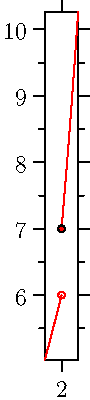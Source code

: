 import graph;
size(0,200);

real c = 1.0/2;

real f0(real x) { return c*x*x+2*x; }
real f1(real x) { return x*x*x-c*x; }

draw(graph(f0,1.75,2),red);
draw(graph(f1,2,2.25),red);

draw(circle((2,f0(2)),0.05),red);
filldraw(circle((2,f1(2)),0.05),red);

//xaxis(RightTicks);
//yaxis(LeftTicks);

xaxis(BottomTop,RightTicks);
yaxis(LeftRight,LeftTicks);
